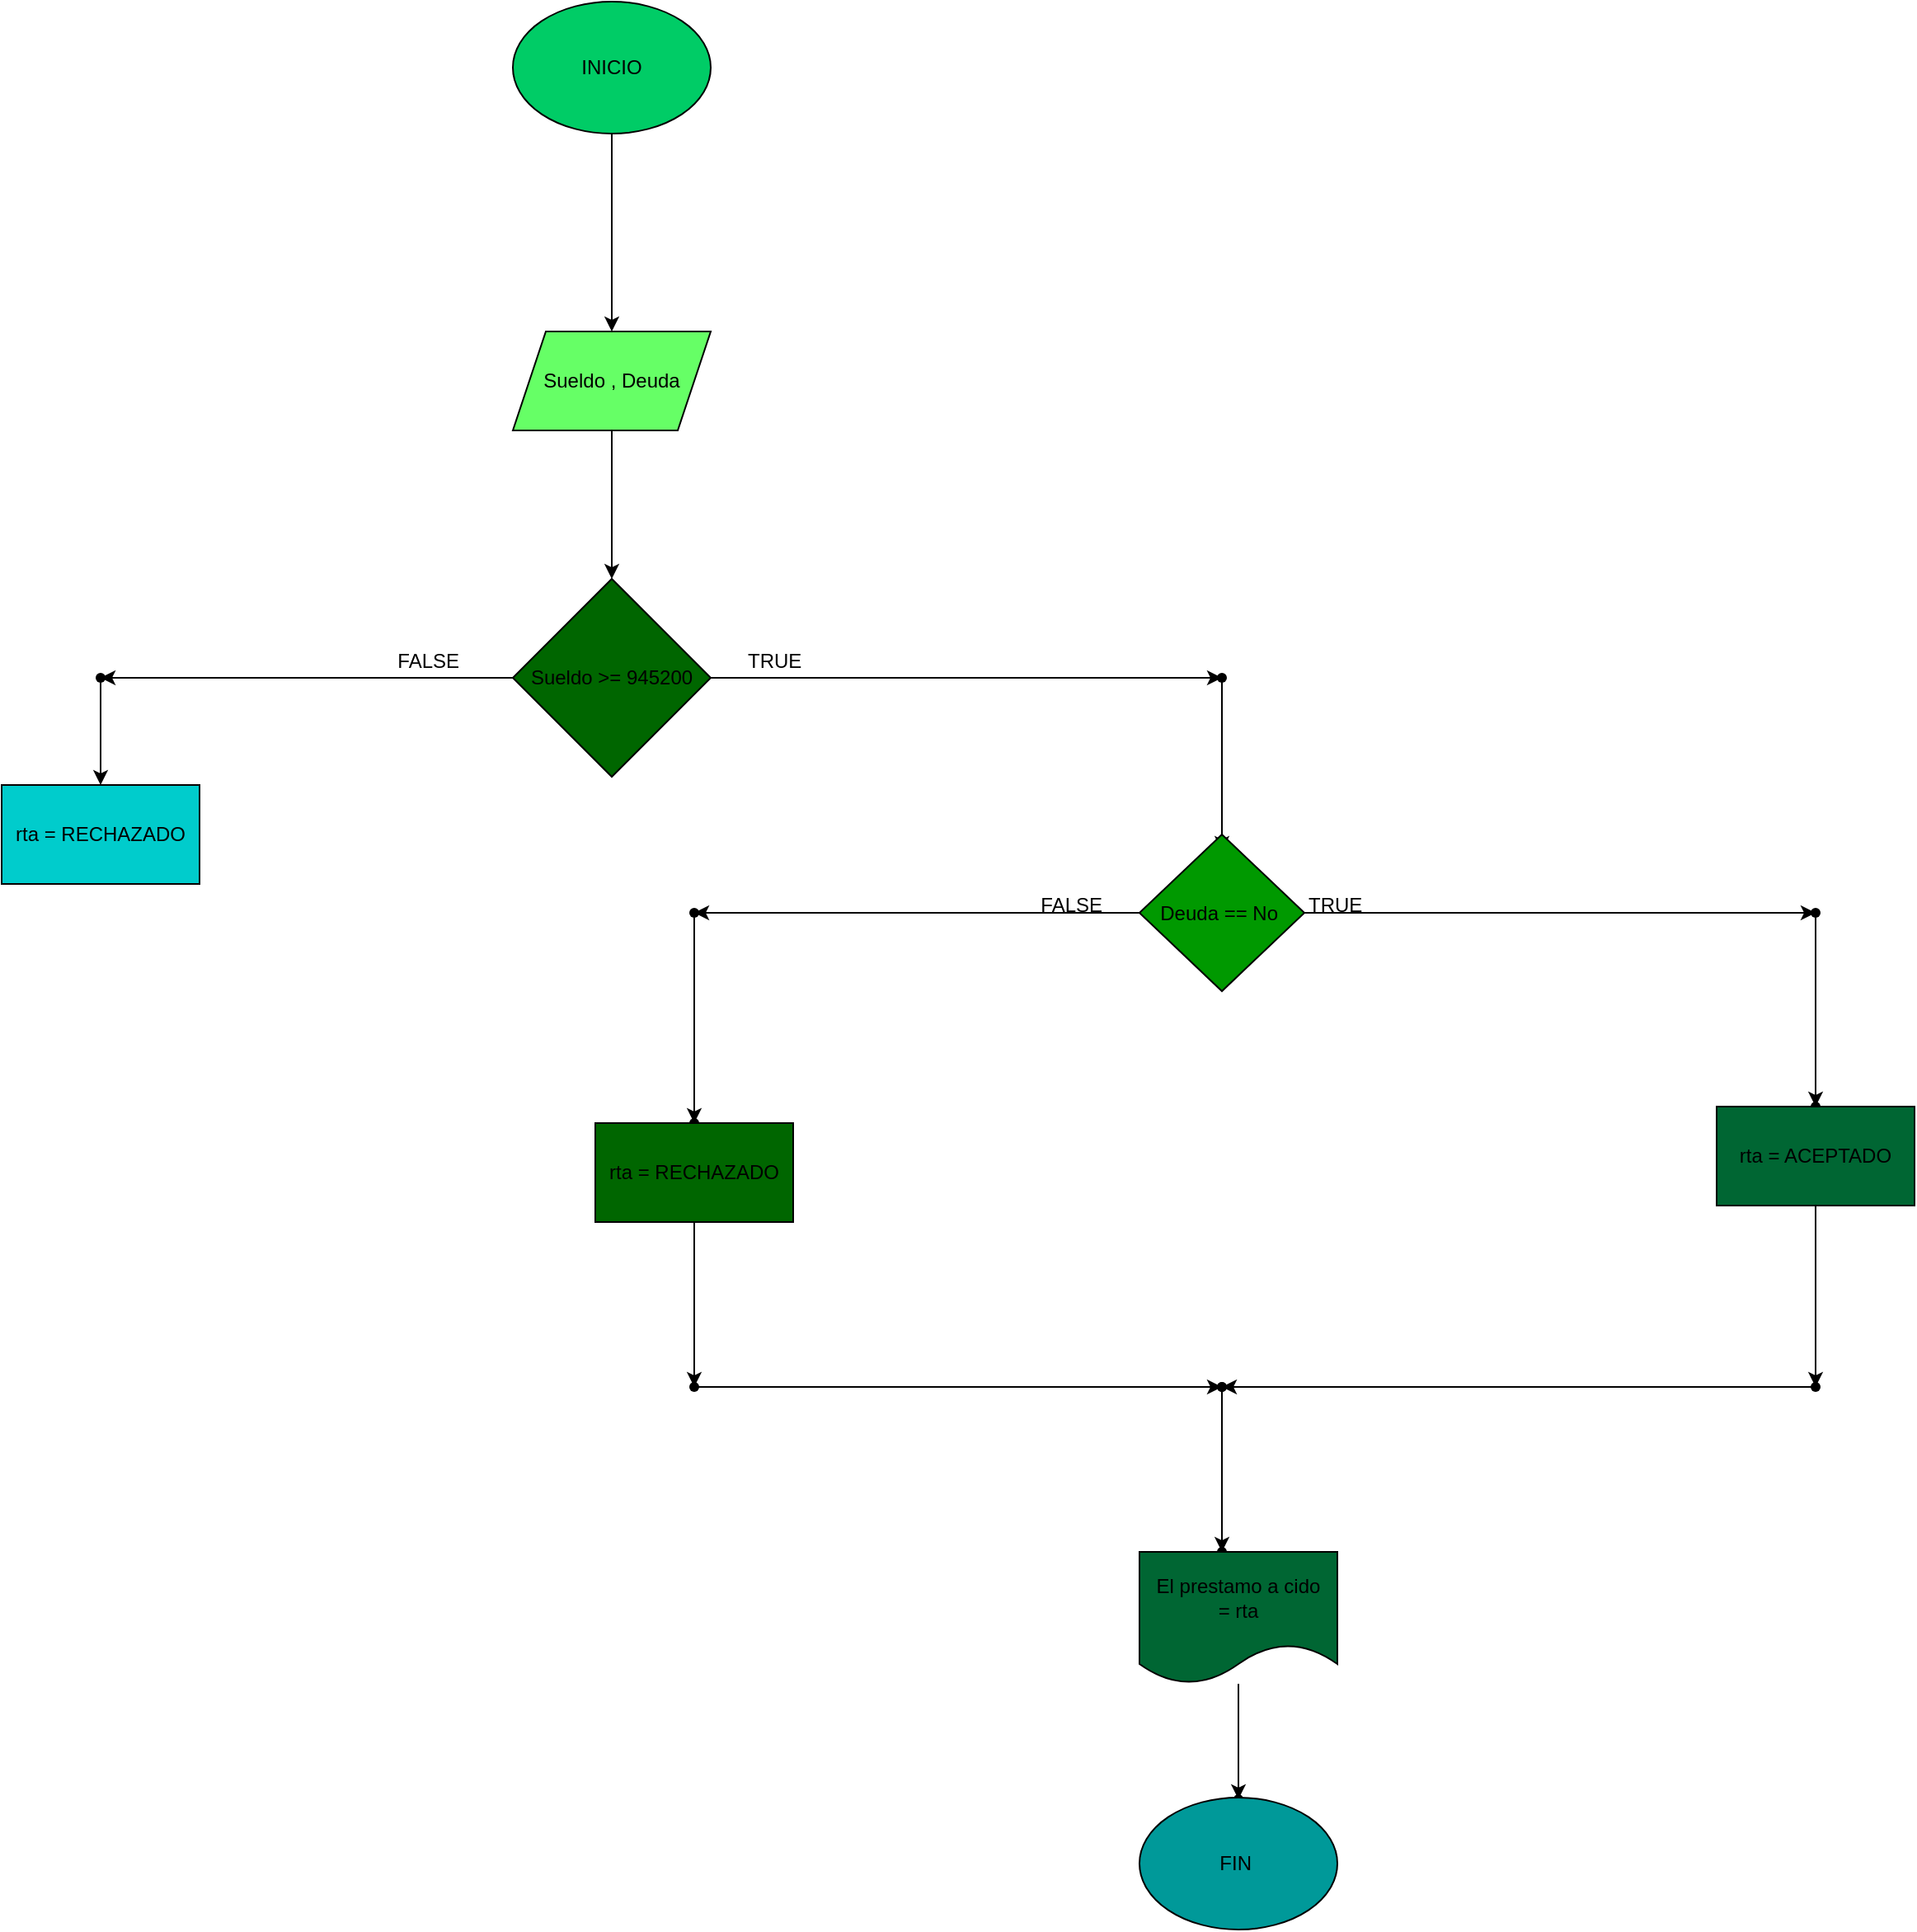 <mxfile>
    <diagram id="rhM9Ic5SXLazf7rYE7kG" name="Página-1">
        <mxGraphModel dx="902" dy="411" grid="1" gridSize="10" guides="1" tooltips="1" connect="1" arrows="1" fold="1" page="1" pageScale="1" pageWidth="827" pageHeight="1169" math="0" shadow="0">
            <root>
                <mxCell id="0"/>
                <mxCell id="1" parent="0"/>
                <mxCell id="3" style="edgeStyle=none;html=1;" edge="1" parent="1" source="2" target="4">
                    <mxGeometry relative="1" as="geometry">
                        <mxPoint x="550" y="320" as="targetPoint"/>
                    </mxGeometry>
                </mxCell>
                <mxCell id="2" value="INICIO" style="ellipse;whiteSpace=wrap;html=1;fillColor=#00CC66;" vertex="1" parent="1">
                    <mxGeometry x="490" y="80" width="120" height="80" as="geometry"/>
                </mxCell>
                <mxCell id="5" style="edgeStyle=none;html=1;" edge="1" parent="1" source="4" target="6">
                    <mxGeometry relative="1" as="geometry">
                        <mxPoint x="550" y="450" as="targetPoint"/>
                    </mxGeometry>
                </mxCell>
                <mxCell id="4" value="Sueldo , Deuda" style="shape=parallelogram;perimeter=parallelogramPerimeter;whiteSpace=wrap;html=1;fixedSize=1;fillColor=#66FF66;" vertex="1" parent="1">
                    <mxGeometry x="490" y="280" width="120" height="60" as="geometry"/>
                </mxCell>
                <mxCell id="8" value="" style="edgeStyle=none;html=1;" edge="1" parent="1" source="6" target="7">
                    <mxGeometry relative="1" as="geometry"/>
                </mxCell>
                <mxCell id="12" value="" style="edgeStyle=none;html=1;" edge="1" parent="1" source="6" target="11">
                    <mxGeometry relative="1" as="geometry"/>
                </mxCell>
                <mxCell id="6" value="Sueldo &amp;gt;= 945200" style="rhombus;whiteSpace=wrap;html=1;fillColor=#006600;" vertex="1" parent="1">
                    <mxGeometry x="490" y="430" width="120" height="120" as="geometry"/>
                </mxCell>
                <mxCell id="9" style="edgeStyle=none;html=1;" edge="1" parent="1" source="7" target="10">
                    <mxGeometry relative="1" as="geometry">
                        <mxPoint x="240" y="570" as="targetPoint"/>
                    </mxGeometry>
                </mxCell>
                <mxCell id="7" value="" style="shape=waypoint;sketch=0;size=6;pointerEvents=1;points=[];fillColor=default;resizable=0;rotatable=0;perimeter=centerPerimeter;snapToPoint=1;" vertex="1" parent="1">
                    <mxGeometry x="230" y="480" width="20" height="20" as="geometry"/>
                </mxCell>
                <mxCell id="10" value="rta = RECHAZADO" style="rounded=0;whiteSpace=wrap;html=1;fillColor=#00CCCC;" vertex="1" parent="1">
                    <mxGeometry x="180" y="555" width="120" height="60" as="geometry"/>
                </mxCell>
                <mxCell id="14" value="" style="edgeStyle=none;html=1;" edge="1" parent="1" source="11" target="13">
                    <mxGeometry relative="1" as="geometry"/>
                </mxCell>
                <mxCell id="11" value="" style="shape=waypoint;sketch=0;size=6;pointerEvents=1;points=[];fillColor=default;resizable=0;rotatable=0;perimeter=centerPerimeter;snapToPoint=1;" vertex="1" parent="1">
                    <mxGeometry x="910" y="480" width="20" height="20" as="geometry"/>
                </mxCell>
                <mxCell id="13" value="" style="shape=waypoint;sketch=0;size=6;pointerEvents=1;points=[];fillColor=default;resizable=0;rotatable=0;perimeter=centerPerimeter;snapToPoint=1;" vertex="1" parent="1">
                    <mxGeometry x="910" y="585" width="20" height="20" as="geometry"/>
                </mxCell>
                <mxCell id="17" value="" style="edgeStyle=none;html=1;" edge="1" parent="1" source="15" target="16">
                    <mxGeometry relative="1" as="geometry"/>
                </mxCell>
                <mxCell id="22" value="" style="edgeStyle=none;html=1;" edge="1" parent="1" source="15" target="21">
                    <mxGeometry relative="1" as="geometry"/>
                </mxCell>
                <mxCell id="15" value="Deuda == No&amp;nbsp;" style="rhombus;whiteSpace=wrap;html=1;fillColor=#009900;" vertex="1" parent="1">
                    <mxGeometry x="870" y="585" width="100" height="95" as="geometry"/>
                </mxCell>
                <mxCell id="19" value="" style="edgeStyle=none;html=1;" edge="1" parent="1" source="16" target="18">
                    <mxGeometry relative="1" as="geometry"/>
                </mxCell>
                <mxCell id="16" value="" style="shape=waypoint;sketch=0;size=6;pointerEvents=1;points=[];fillColor=default;resizable=0;rotatable=0;perimeter=centerPerimeter;snapToPoint=1;" vertex="1" parent="1">
                    <mxGeometry x="590" y="622.5" width="20" height="20" as="geometry"/>
                </mxCell>
                <mxCell id="18" value="" style="shape=waypoint;sketch=0;size=6;pointerEvents=1;points=[];fillColor=default;resizable=0;rotatable=0;perimeter=centerPerimeter;snapToPoint=1;" vertex="1" parent="1">
                    <mxGeometry x="590" y="750" width="20" height="20" as="geometry"/>
                </mxCell>
                <mxCell id="27" value="" style="edgeStyle=none;html=1;" edge="1" parent="1" source="20" target="26">
                    <mxGeometry relative="1" as="geometry"/>
                </mxCell>
                <mxCell id="20" value="rta = RECHAZADO" style="rounded=0;whiteSpace=wrap;html=1;fillColor=#006600;" vertex="1" parent="1">
                    <mxGeometry x="540" y="760" width="120" height="60" as="geometry"/>
                </mxCell>
                <mxCell id="24" value="" style="edgeStyle=none;html=1;" edge="1" parent="1" source="21" target="23">
                    <mxGeometry relative="1" as="geometry"/>
                </mxCell>
                <mxCell id="21" value="" style="shape=waypoint;sketch=0;size=6;pointerEvents=1;points=[];fillColor=default;resizable=0;rotatable=0;perimeter=centerPerimeter;snapToPoint=1;" vertex="1" parent="1">
                    <mxGeometry x="1270" y="622.5" width="20" height="20" as="geometry"/>
                </mxCell>
                <mxCell id="23" value="" style="shape=waypoint;sketch=0;size=6;pointerEvents=1;points=[];fillColor=default;resizable=0;rotatable=0;perimeter=centerPerimeter;snapToPoint=1;" vertex="1" parent="1">
                    <mxGeometry x="1270" y="740" width="20" height="20" as="geometry"/>
                </mxCell>
                <mxCell id="29" value="" style="edgeStyle=none;html=1;" edge="1" parent="1" source="25" target="28">
                    <mxGeometry relative="1" as="geometry"/>
                </mxCell>
                <mxCell id="25" value="rta = ACEPTADO" style="rounded=0;whiteSpace=wrap;html=1;fillColor=#006633;" vertex="1" parent="1">
                    <mxGeometry x="1220" y="750" width="120" height="60" as="geometry"/>
                </mxCell>
                <mxCell id="33" value="" style="edgeStyle=none;html=1;" edge="1" parent="1" source="26" target="32">
                    <mxGeometry relative="1" as="geometry"/>
                </mxCell>
                <mxCell id="26" value="" style="shape=waypoint;sketch=0;size=6;pointerEvents=1;points=[];fillColor=default;resizable=0;rotatable=0;perimeter=centerPerimeter;snapToPoint=1;rounded=0;" vertex="1" parent="1">
                    <mxGeometry x="590" y="910" width="20" height="20" as="geometry"/>
                </mxCell>
                <mxCell id="31" value="" style="edgeStyle=none;html=1;" edge="1" parent="1" source="28" target="30">
                    <mxGeometry relative="1" as="geometry"/>
                </mxCell>
                <mxCell id="28" value="" style="shape=waypoint;sketch=0;size=6;pointerEvents=1;points=[];fillColor=default;resizable=0;rotatable=0;perimeter=centerPerimeter;snapToPoint=1;rounded=0;" vertex="1" parent="1">
                    <mxGeometry x="1270" y="910" width="20" height="20" as="geometry"/>
                </mxCell>
                <mxCell id="30" value="" style="shape=waypoint;sketch=0;size=6;pointerEvents=1;points=[];fillColor=default;resizable=0;rotatable=0;perimeter=centerPerimeter;snapToPoint=1;rounded=0;" vertex="1" parent="1">
                    <mxGeometry x="910" y="910" width="20" height="20" as="geometry"/>
                </mxCell>
                <mxCell id="35" value="" style="edgeStyle=none;html=1;" edge="1" parent="1" source="32" target="34">
                    <mxGeometry relative="1" as="geometry"/>
                </mxCell>
                <mxCell id="32" value="" style="shape=waypoint;sketch=0;size=6;pointerEvents=1;points=[];fillColor=default;resizable=0;rotatable=0;perimeter=centerPerimeter;snapToPoint=1;rounded=0;" vertex="1" parent="1">
                    <mxGeometry x="910" y="910" width="20" height="20" as="geometry"/>
                </mxCell>
                <mxCell id="34" value="" style="shape=waypoint;sketch=0;size=6;pointerEvents=1;points=[];fillColor=default;resizable=0;rotatable=0;perimeter=centerPerimeter;snapToPoint=1;rounded=0;" vertex="1" parent="1">
                    <mxGeometry x="910" y="1010" width="20" height="20" as="geometry"/>
                </mxCell>
                <mxCell id="38" value="" style="edgeStyle=none;html=1;" edge="1" parent="1" source="36" target="37">
                    <mxGeometry relative="1" as="geometry"/>
                </mxCell>
                <mxCell id="36" value="El prestamo a cido&lt;br&gt;= rta" style="shape=document;whiteSpace=wrap;html=1;boundedLbl=1;fillColor=#006633;" vertex="1" parent="1">
                    <mxGeometry x="870" y="1020" width="120" height="80" as="geometry"/>
                </mxCell>
                <mxCell id="37" value="" style="shape=waypoint;sketch=0;size=6;pointerEvents=1;points=[];fillColor=default;resizable=0;rotatable=0;perimeter=centerPerimeter;snapToPoint=1;" vertex="1" parent="1">
                    <mxGeometry x="920" y="1160" width="20" height="20" as="geometry"/>
                </mxCell>
                <mxCell id="39" value="FIN&amp;nbsp;" style="ellipse;whiteSpace=wrap;html=1;fillColor=#009999;" vertex="1" parent="1">
                    <mxGeometry x="870" y="1169" width="120" height="80" as="geometry"/>
                </mxCell>
                <mxCell id="40" value="TRUE&amp;nbsp;" style="text;html=1;align=center;verticalAlign=middle;resizable=0;points=[];autosize=1;strokeColor=none;fillColor=none;" vertex="1" parent="1">
                    <mxGeometry x="620" y="465" width="60" height="30" as="geometry"/>
                </mxCell>
                <mxCell id="41" value="FALSE&amp;nbsp;" style="text;html=1;align=center;verticalAlign=middle;resizable=0;points=[];autosize=1;strokeColor=none;fillColor=none;" vertex="1" parent="1">
                    <mxGeometry x="410" y="465" width="60" height="30" as="geometry"/>
                </mxCell>
                <mxCell id="42" value="TRUE&amp;nbsp;" style="text;html=1;align=center;verticalAlign=middle;resizable=0;points=[];autosize=1;strokeColor=none;fillColor=none;" vertex="1" parent="1">
                    <mxGeometry x="960" y="612.5" width="60" height="30" as="geometry"/>
                </mxCell>
                <mxCell id="43" value="FALSE&amp;nbsp;" style="text;html=1;align=center;verticalAlign=middle;resizable=0;points=[];autosize=1;strokeColor=none;fillColor=none;" vertex="1" parent="1">
                    <mxGeometry x="800" y="612.5" width="60" height="30" as="geometry"/>
                </mxCell>
            </root>
        </mxGraphModel>
    </diagram>
</mxfile>